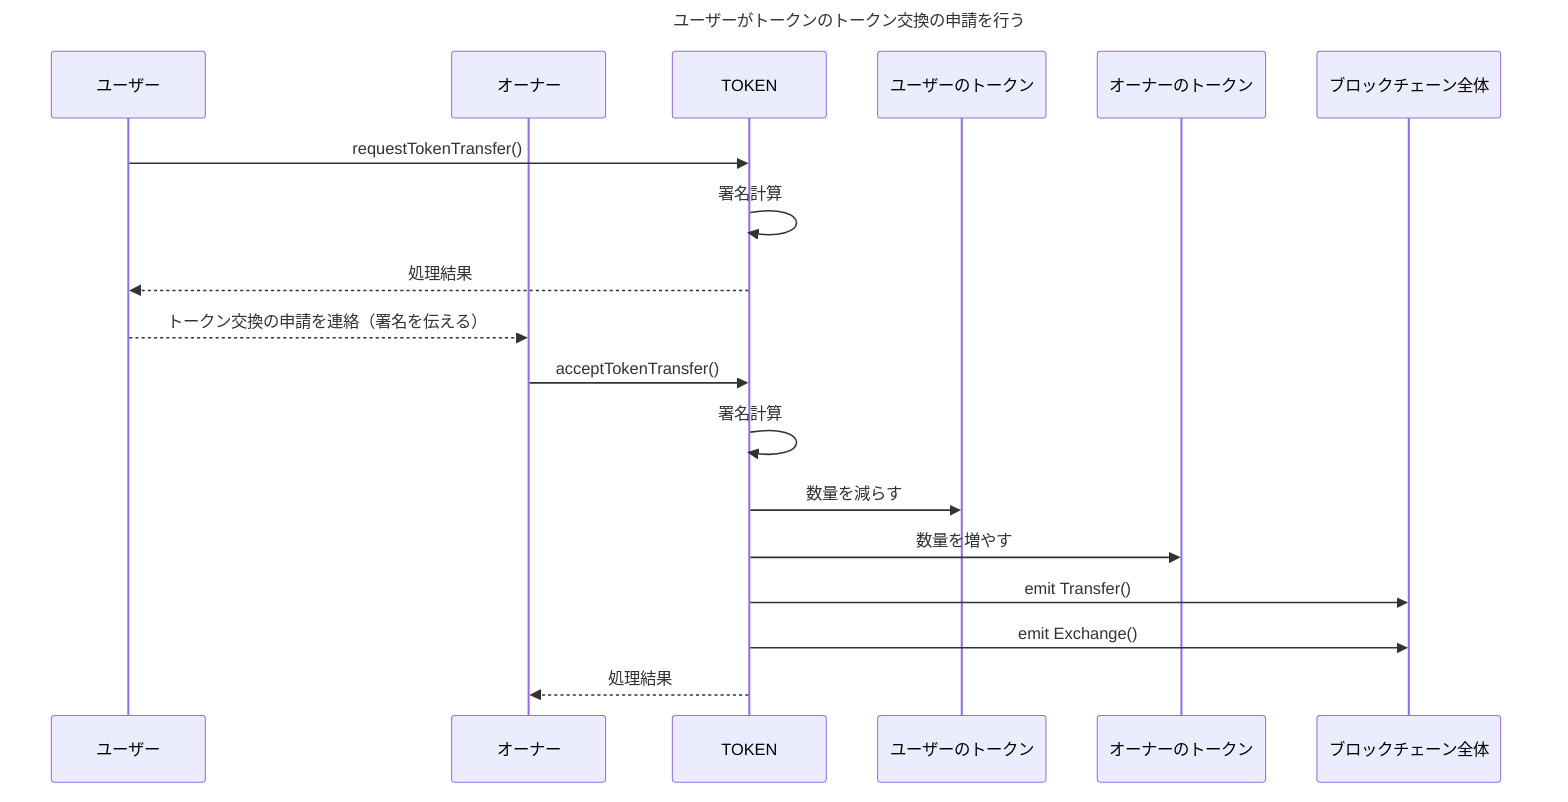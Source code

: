 sequenceDiagram
Title: ユーザーがトークンのトークン交換の申請を行う

participant User AS ユーザー
participant Owner AS オーナー
participant TOKEN
participant BALANCE_A AS ユーザーのトークン
participant BALANCE_B AS オーナーのトークン
participant 全体　AS ブロックチェーン全体

User->>TOKEN: requestTokenTransfer()
TOKEN->>TOKEN: 署名計算
TOKEN-->>User: 処理結果
User-->>Owner: トークン交換の申請を連絡（署名を伝える）
Owner->>TOKEN: acceptTokenTransfer()
TOKEN->>TOKEN: 署名計算
TOKEN->>BALANCE_A: 数量を減らす
TOKEN->>BALANCE_B: 数量を増やす
TOKEN->>全体: emit Transfer()
TOKEN->>全体: emit Exchange()
TOKEN-->>Owner: 処理結果